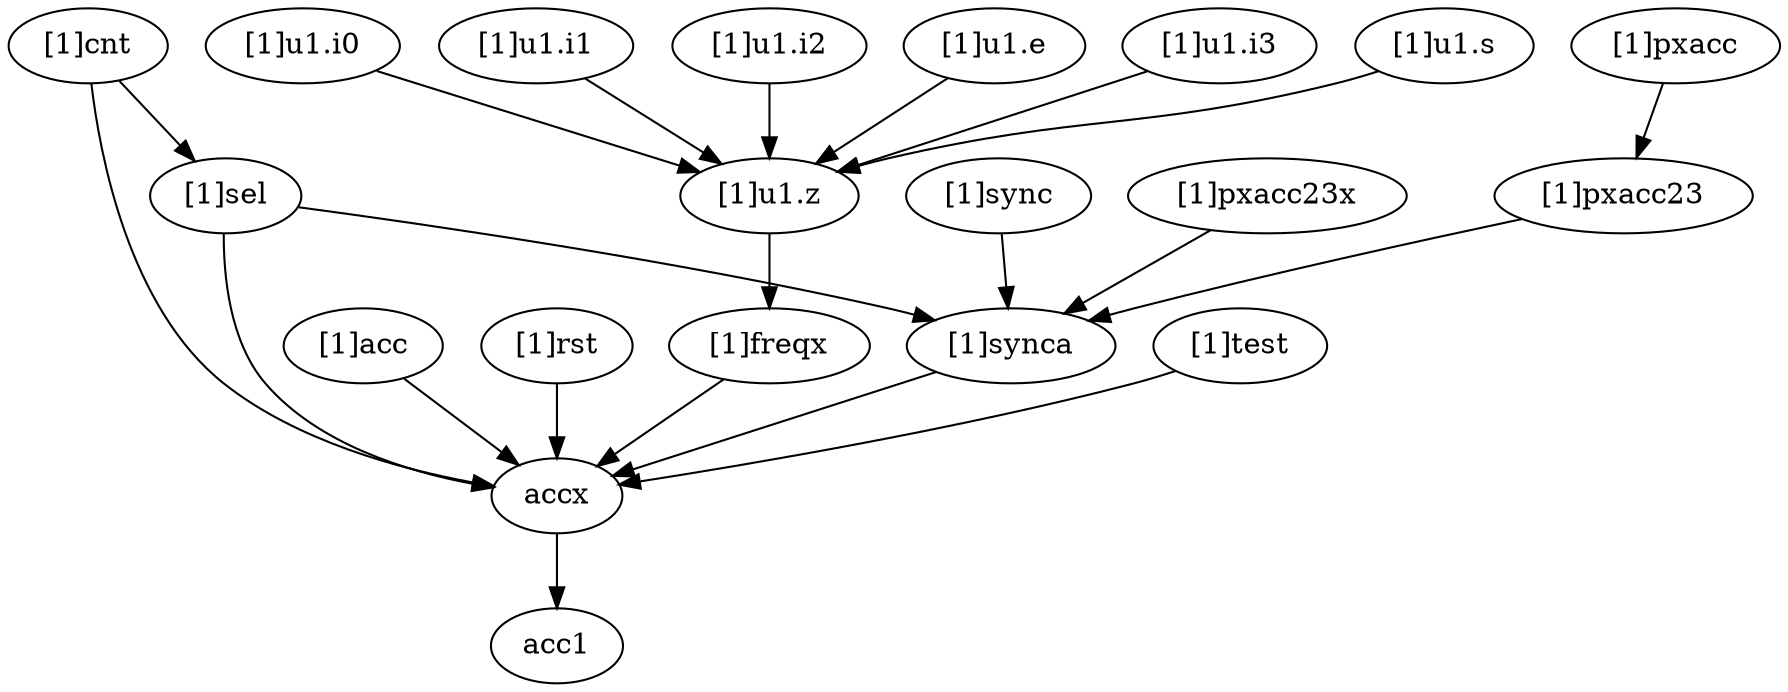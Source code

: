 strict digraph "" {
	"[1]u1.i0"	 [complexity=8,
		importance=0.108539881959,
		rank=0.0135674852449];
	"[1]u1.z"	 [complexity=6,
		importance=0.0986798945999,
		rank=0.0164466491];
	"[1]u1.i0" -> "[1]u1.z";
	"[1]u1.i1"	 [complexity=8,
		importance=0.108539881959,
		rank=0.0135674852449];
	"[1]u1.i1" -> "[1]u1.z";
	"[1]u1.i2"	 [complexity=8,
		importance=0.108539881959,
		rank=0.0135674852449];
	"[1]u1.i2" -> "[1]u1.z";
	"[1]u1.e"	 [complexity=7,
		importance=0.499972724254,
		rank=0.0714246748934];
	"[1]u1.e" -> "[1]u1.z";
	"[1]cnt"	 [complexity=11,
		importance=0.115171591076,
		rank=0.0104701446433];
	"[1]sel"	 [complexity=9,
		importance=0.108598339822,
		rank=0.0120664822024];
	"[1]cnt" -> "[1]sel";
	accx	 [complexity=2,
		importance=0.0426200912327,
		rank=0.0213100456164];
	"[1]cnt" -> accx;
	"[1]acc"	 [complexity=6,
		importance=0.0522139734181,
		rank=0.00870232890302];
	"[1]acc" -> accx;
	"[1]rst"	 [complexity=3,
		importance=0.134433524953,
		rank=0.0448111749842];
	"[1]rst" -> accx;
	"[1]freqx"	 [complexity=6,
		importance=0.065688623442,
		rank=0.010948103907];
	"[1]u1.z" -> "[1]freqx";
	"[1]sync"	 [complexity=9,
		importance=0.108233146921,
		rank=0.0120259052135];
	"[1]synca"	 [complexity=3,
		importance=0.101659895667,
		rank=0.033886631889];
	"[1]sync" -> "[1]synca";
	"[1]pxacc23x"	 [complexity=9,
		importance=0.110493487956,
		rank=0.0122770542173];
	"[1]pxacc23x" -> "[1]synca";
	"[1]sel" -> accx;
	"[1]sel" -> "[1]synca";
	"[1]u1.i3"	 [complexity=8,
		importance=0.108539881959,
		rank=0.0135674852449];
	"[1]u1.i3" -> "[1]u1.z";
	acc1	 [complexity=0,
		importance=0.00934607227333,
		rank=0.0];
	accx -> acc1;
	"[1]test"	 [complexity=4,
		importance=0.134433524953,
		rank=0.0336083812382];
	"[1]test" -> accx;
	"[1]synca" -> accx;
	"[1]pxacc"	 [complexity=11,
		importance=0.122624240216,
		rank=0.0111476582014];
	"[1]pxacc23"	 [complexity=9,
		importance=0.113030358031,
		rank=0.0125589286701];
	"[1]pxacc" -> "[1]pxacc23";
	"[1]freqx" -> accx;
	"[1]pxacc23" -> "[1]synca";
	"[1]u1.s"	 [complexity=7,
		importance=0.401540639566,
		rank=0.0573629485094];
	"[1]u1.s" -> "[1]u1.z";
}
